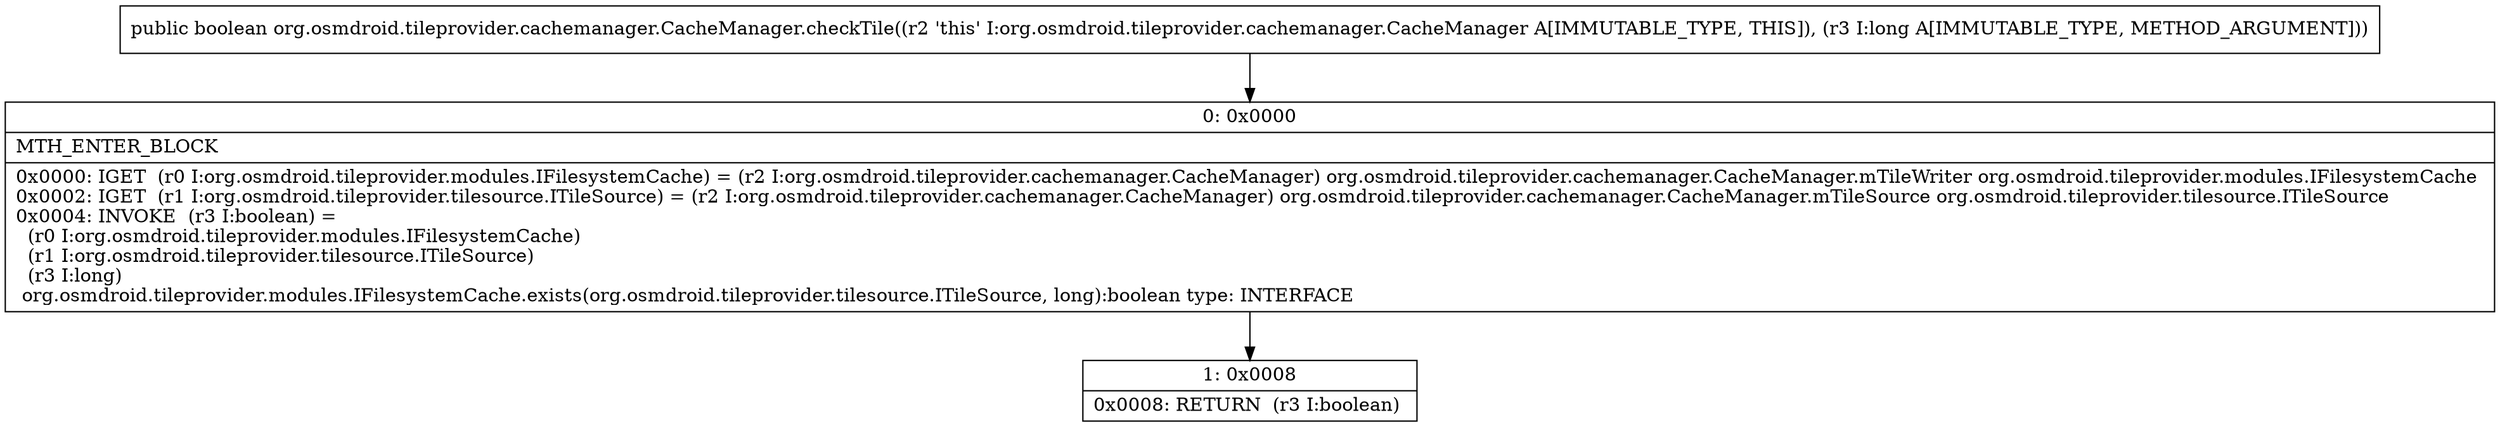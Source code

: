 digraph "CFG fororg.osmdroid.tileprovider.cachemanager.CacheManager.checkTile(J)Z" {
Node_0 [shape=record,label="{0\:\ 0x0000|MTH_ENTER_BLOCK\l|0x0000: IGET  (r0 I:org.osmdroid.tileprovider.modules.IFilesystemCache) = (r2 I:org.osmdroid.tileprovider.cachemanager.CacheManager) org.osmdroid.tileprovider.cachemanager.CacheManager.mTileWriter org.osmdroid.tileprovider.modules.IFilesystemCache \l0x0002: IGET  (r1 I:org.osmdroid.tileprovider.tilesource.ITileSource) = (r2 I:org.osmdroid.tileprovider.cachemanager.CacheManager) org.osmdroid.tileprovider.cachemanager.CacheManager.mTileSource org.osmdroid.tileprovider.tilesource.ITileSource \l0x0004: INVOKE  (r3 I:boolean) = \l  (r0 I:org.osmdroid.tileprovider.modules.IFilesystemCache)\l  (r1 I:org.osmdroid.tileprovider.tilesource.ITileSource)\l  (r3 I:long)\l org.osmdroid.tileprovider.modules.IFilesystemCache.exists(org.osmdroid.tileprovider.tilesource.ITileSource, long):boolean type: INTERFACE \l}"];
Node_1 [shape=record,label="{1\:\ 0x0008|0x0008: RETURN  (r3 I:boolean) \l}"];
MethodNode[shape=record,label="{public boolean org.osmdroid.tileprovider.cachemanager.CacheManager.checkTile((r2 'this' I:org.osmdroid.tileprovider.cachemanager.CacheManager A[IMMUTABLE_TYPE, THIS]), (r3 I:long A[IMMUTABLE_TYPE, METHOD_ARGUMENT])) }"];
MethodNode -> Node_0;
Node_0 -> Node_1;
}


